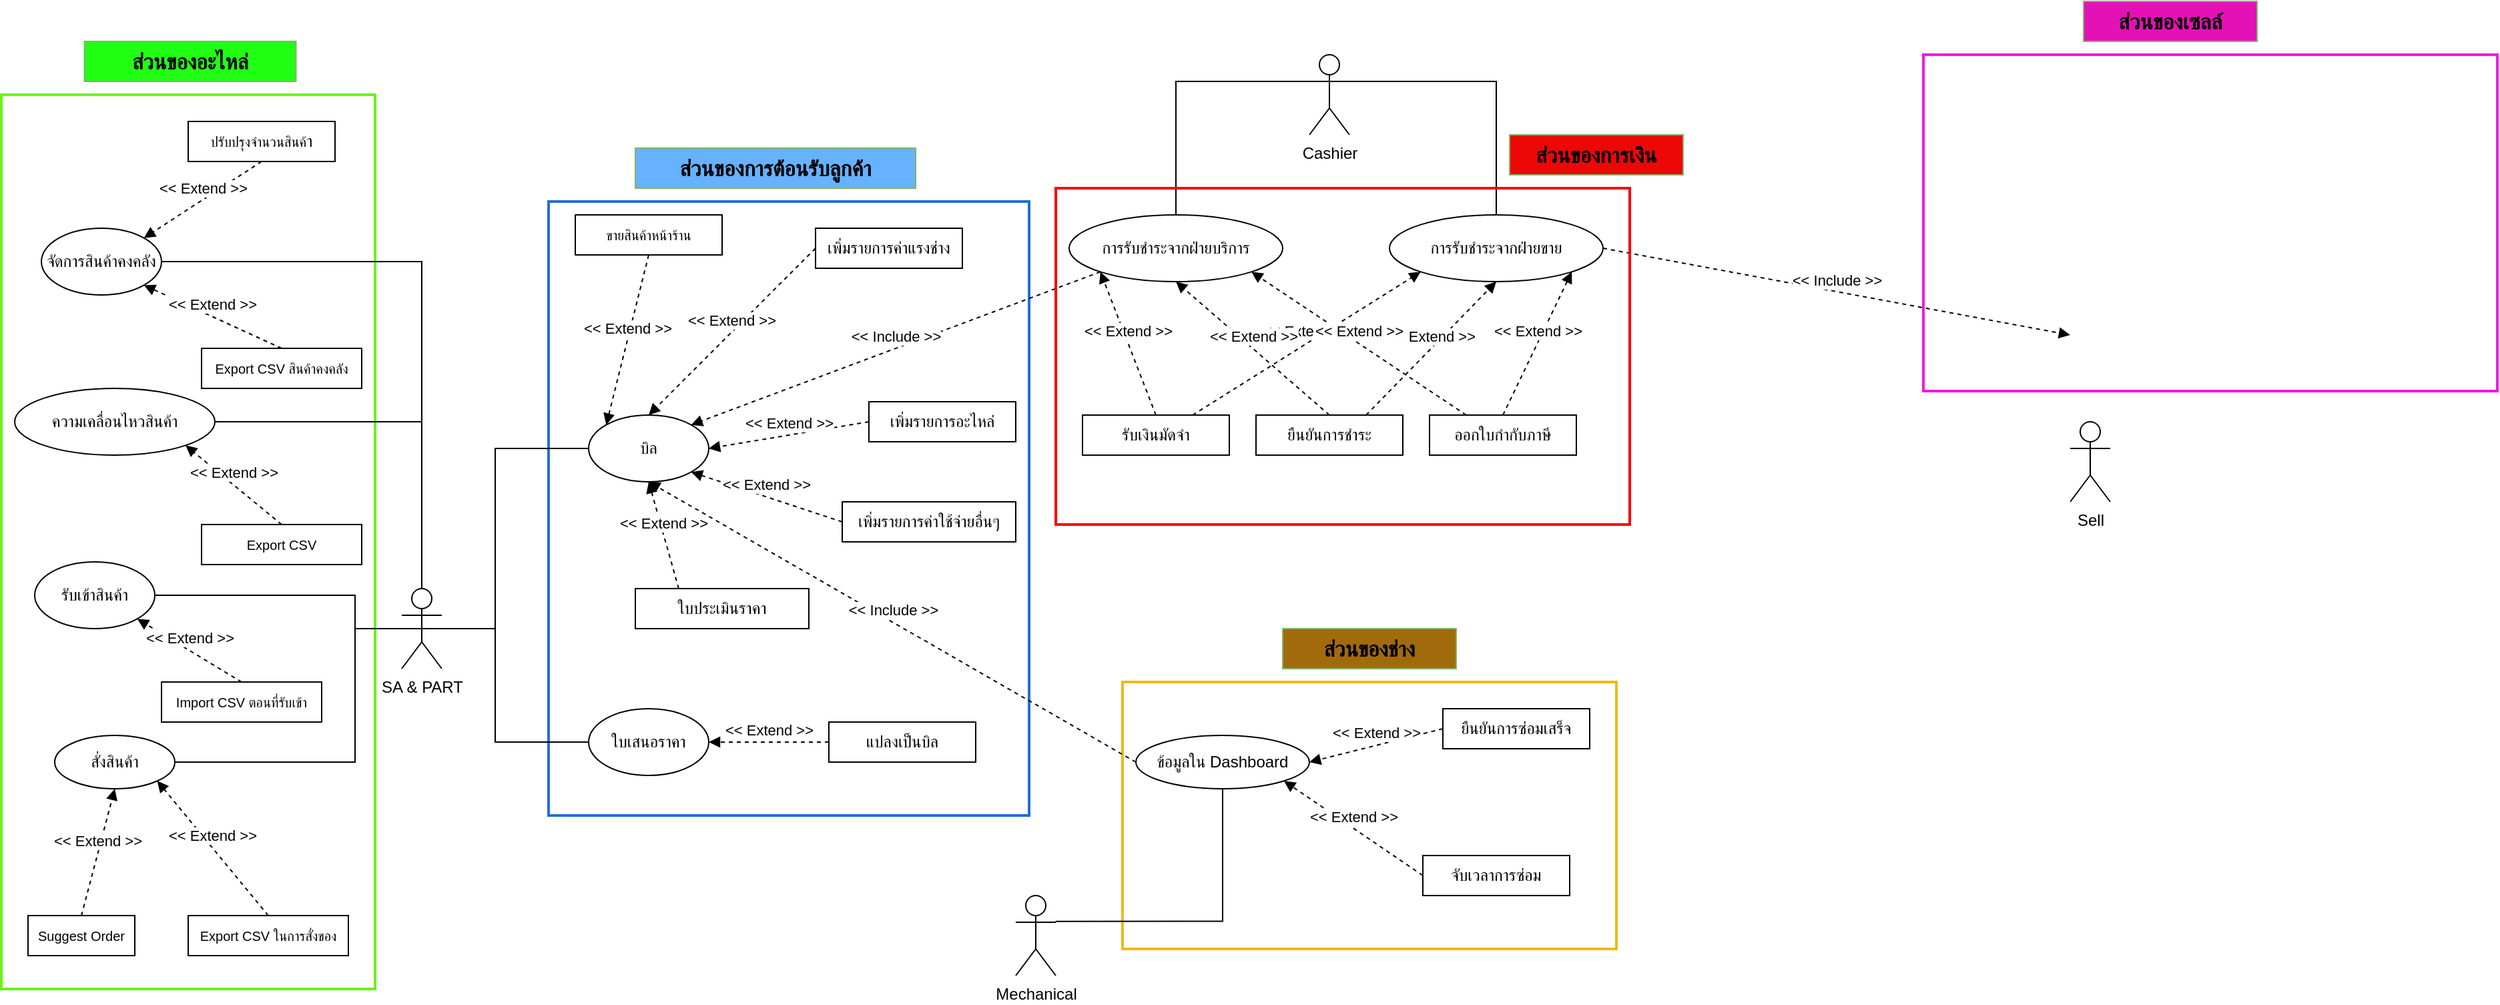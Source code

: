 <mxfile version="24.7.5">
  <diagram name="Page-1" id="e7e014a7-5840-1c2e-5031-d8a46d1fe8dd">
    <mxGraphModel dx="3771" dy="1005" grid="1" gridSize="10" guides="1" tooltips="1" connect="1" arrows="1" fold="1" page="1" pageScale="1" pageWidth="2069" pageHeight="827" background="none" math="0" shadow="0">
      <root>
        <mxCell id="0" />
        <mxCell id="1" parent="0" />
        <mxCell id="v2y8zBzJBD-hspyHK8kY-121" value="" style="whiteSpace=wrap;html=1;fillColor=none;strokeColor=#f2b718;resizeWidth=1;resizeHeight=1;resizable=1;autosize=1;imageHeight=50;strokeWidth=2;" parent="1" vertex="1">
          <mxGeometry x="840" y="560" width="370" height="200" as="geometry" />
        </mxCell>
        <mxCell id="v2y8zBzJBD-hspyHK8kY-118" value="" style="whiteSpace=wrap;html=1;fillColor=none;strokeColor=#6bf21c;resizeWidth=1;resizeHeight=1;resizable=1;autosize=1;imageHeight=50;strokeWidth=2;" parent="1" vertex="1">
          <mxGeometry y="120" width="280" height="670" as="geometry" />
        </mxCell>
        <mxCell id="v2y8zBzJBD-hspyHK8kY-120" value="" style="whiteSpace=wrap;html=1;fillColor=none;strokeColor=#206ed9;resizeWidth=1;resizeHeight=1;resizable=1;autosize=1;imageHeight=50;strokeWidth=2;" parent="1" vertex="1">
          <mxGeometry x="410" y="200" width="360" height="460" as="geometry" />
        </mxCell>
        <mxCell id="v2y8zBzJBD-hspyHK8kY-111" style="edgeStyle=orthogonalEdgeStyle;rounded=0;orthogonalLoop=1;jettySize=auto;html=1;exitX=0.5;exitY=0.5;exitDx=0;exitDy=0;exitPerimeter=0;entryX=1;entryY=0.5;entryDx=0;entryDy=0;endArrow=none;endFill=0;" parent="1" source="v2y8zBzJBD-hspyHK8kY-41" target="v2y8zBzJBD-hspyHK8kY-109" edge="1">
          <mxGeometry relative="1" as="geometry">
            <Array as="points">
              <mxPoint x="315" y="245" />
            </Array>
          </mxGeometry>
        </mxCell>
        <mxCell id="v2y8zBzJBD-hspyHK8kY-41" value="SA &amp;amp; PART" style="shape=umlActor;verticalLabelPosition=bottom;verticalAlign=top;html=1;" parent="1" vertex="1">
          <mxGeometry x="300" y="490" width="30" height="60" as="geometry" />
        </mxCell>
        <mxCell id="v2y8zBzJBD-hspyHK8kY-42" value="Sell" style="shape=umlActor;verticalLabelPosition=bottom;verticalAlign=top;html=1;" parent="1" vertex="1">
          <mxGeometry x="1550" y="365" width="30" height="60" as="geometry" />
        </mxCell>
        <mxCell id="v2y8zBzJBD-hspyHK8kY-44" value="Mechanical" style="shape=umlActor;verticalLabelPosition=bottom;verticalAlign=top;html=1;" parent="1" vertex="1">
          <mxGeometry x="760" y="720" width="30" height="60" as="geometry" />
        </mxCell>
        <mxCell id="v2y8zBzJBD-hspyHK8kY-82" style="edgeStyle=orthogonalEdgeStyle;rounded=0;orthogonalLoop=1;jettySize=auto;html=1;exitX=1;exitY=0.333;exitDx=0;exitDy=0;exitPerimeter=0;endArrow=none;endFill=0;" parent="1" source="v2y8zBzJBD-hspyHK8kY-45" target="v2y8zBzJBD-hspyHK8kY-78" edge="1">
          <mxGeometry relative="1" as="geometry" />
        </mxCell>
        <mxCell id="v2y8zBzJBD-hspyHK8kY-45" value="Cashier" style="shape=umlActor;verticalLabelPosition=bottom;verticalAlign=top;html=1;" parent="1" vertex="1">
          <mxGeometry x="980" y="90" width="30" height="60" as="geometry" />
        </mxCell>
        <mxCell id="v2y8zBzJBD-hspyHK8kY-48" value="ใบเสนอราคา" style="ellipse;whiteSpace=wrap;html=1;" parent="1" vertex="1">
          <mxGeometry x="440" y="580" width="90" height="50" as="geometry" />
        </mxCell>
        <mxCell id="v2y8zBzJBD-hspyHK8kY-49" value="บิล" style="ellipse;whiteSpace=wrap;html=1;" parent="1" vertex="1">
          <mxGeometry x="440" y="360" width="90" height="50" as="geometry" />
        </mxCell>
        <mxCell id="v2y8zBzJBD-hspyHK8kY-53" value="การรับชำระจากฝ่ายบริการ" style="ellipse;whiteSpace=wrap;html=1;" parent="1" vertex="1">
          <mxGeometry x="800" y="210" width="160" height="50" as="geometry" />
        </mxCell>
        <mxCell id="v2y8zBzJBD-hspyHK8kY-55" value="รับเข้าสินค้า" style="ellipse;whiteSpace=wrap;html=1;" parent="1" vertex="1">
          <mxGeometry x="25" y="470" width="90" height="50" as="geometry" />
        </mxCell>
        <mxCell id="v2y8zBzJBD-hspyHK8kY-56" value="สั่งสินค้า" style="ellipse;whiteSpace=wrap;html=1;" parent="1" vertex="1">
          <mxGeometry x="40" y="600" width="90" height="40" as="geometry" />
        </mxCell>
        <mxCell id="v2y8zBzJBD-hspyHK8kY-58" value="ข้อมูลใน Dashboard" style="ellipse;whiteSpace=wrap;html=1;" parent="1" vertex="1">
          <mxGeometry x="850" y="600" width="130" height="40" as="geometry" />
        </mxCell>
        <mxCell id="v2y8zBzJBD-hspyHK8kY-61" style="edgeStyle=orthogonalEdgeStyle;rounded=0;orthogonalLoop=1;jettySize=auto;html=1;exitX=1;exitY=0.5;exitDx=0;exitDy=0;entryX=0.5;entryY=0.5;entryDx=0;entryDy=0;entryPerimeter=0;strokeColor=default;curved=0;endArrow=none;endFill=0;" parent="1" source="v2y8zBzJBD-hspyHK8kY-56" target="v2y8zBzJBD-hspyHK8kY-41" edge="1">
          <mxGeometry relative="1" as="geometry">
            <Array as="points">
              <mxPoint x="265" y="620" />
              <mxPoint x="265" y="520" />
            </Array>
          </mxGeometry>
        </mxCell>
        <mxCell id="v2y8zBzJBD-hspyHK8kY-62" style="edgeStyle=orthogonalEdgeStyle;rounded=0;orthogonalLoop=1;jettySize=auto;html=1;exitX=1;exitY=0.5;exitDx=0;exitDy=0;entryX=0.5;entryY=0.5;entryDx=0;entryDy=0;entryPerimeter=0;endArrow=none;endFill=0;" parent="1" source="v2y8zBzJBD-hspyHK8kY-55" target="v2y8zBzJBD-hspyHK8kY-41" edge="1">
          <mxGeometry relative="1" as="geometry">
            <mxPoint x="390" y="570" as="sourcePoint" />
            <mxPoint x="340" y="490" as="targetPoint" />
            <Array as="points">
              <mxPoint x="265" y="495" />
              <mxPoint x="265" y="520" />
            </Array>
          </mxGeometry>
        </mxCell>
        <mxCell id="v2y8zBzJBD-hspyHK8kY-64" style="edgeStyle=orthogonalEdgeStyle;rounded=0;orthogonalLoop=1;jettySize=auto;html=1;exitX=0;exitY=0.5;exitDx=0;exitDy=0;entryX=0.5;entryY=0.5;entryDx=0;entryDy=0;entryPerimeter=0;endArrow=none;endFill=0;" parent="1" source="v2y8zBzJBD-hspyHK8kY-48" edge="1">
          <mxGeometry relative="1" as="geometry">
            <mxPoint x="560" y="630" as="sourcePoint" />
            <mxPoint x="340" y="520" as="targetPoint" />
            <Array as="points">
              <mxPoint x="370" y="605" />
              <mxPoint x="370" y="520" />
            </Array>
          </mxGeometry>
        </mxCell>
        <mxCell id="v2y8zBzJBD-hspyHK8kY-65" style="edgeStyle=orthogonalEdgeStyle;rounded=0;orthogonalLoop=1;jettySize=auto;html=1;exitX=0;exitY=0.5;exitDx=0;exitDy=0;entryX=0.5;entryY=0.5;entryDx=0;entryDy=0;entryPerimeter=0;endArrow=none;endFill=0;" parent="1" source="v2y8zBzJBD-hspyHK8kY-49" target="v2y8zBzJBD-hspyHK8kY-41" edge="1">
          <mxGeometry relative="1" as="geometry">
            <Array as="points">
              <mxPoint x="370" y="385" />
              <mxPoint x="370" y="520" />
            </Array>
          </mxGeometry>
        </mxCell>
        <mxCell id="v2y8zBzJBD-hspyHK8kY-67" value="แปลงเป็นบิล" style="html=1;whiteSpace=wrap;" parent="1" vertex="1">
          <mxGeometry x="620" y="590" width="110" height="30" as="geometry" />
        </mxCell>
        <mxCell id="v2y8zBzJBD-hspyHK8kY-68" value="เพิ่มรายการค่าแรงช่าง" style="html=1;whiteSpace=wrap;" parent="1" vertex="1">
          <mxGeometry x="610" y="220" width="110" height="30" as="geometry" />
        </mxCell>
        <mxCell id="v2y8zBzJBD-hspyHK8kY-69" value="เพิ่มรายการอะไหล่" style="html=1;whiteSpace=wrap;" parent="1" vertex="1">
          <mxGeometry x="650" y="350" width="110" height="30" as="geometry" />
        </mxCell>
        <mxCell id="v2y8zBzJBD-hspyHK8kY-70" value="เพิ่มรายการค่าใช้จ่ายอื่นๆ" style="html=1;whiteSpace=wrap;" parent="1" vertex="1">
          <mxGeometry x="630" y="425" width="130" height="30" as="geometry" />
        </mxCell>
        <mxCell id="v2y8zBzJBD-hspyHK8kY-78" value="การรับชำระจากฝ่ายขาย" style="ellipse;whiteSpace=wrap;html=1;" parent="1" vertex="1">
          <mxGeometry x="1040" y="210" width="160" height="50" as="geometry" />
        </mxCell>
        <mxCell id="v2y8zBzJBD-hspyHK8kY-80" style="edgeStyle=orthogonalEdgeStyle;rounded=0;orthogonalLoop=1;jettySize=auto;html=1;exitX=0.5;exitY=0;exitDx=0;exitDy=0;entryX=0;entryY=0.333;entryDx=0;entryDy=0;entryPerimeter=0;endArrow=none;endFill=0;" parent="1" source="v2y8zBzJBD-hspyHK8kY-53" target="v2y8zBzJBD-hspyHK8kY-45" edge="1">
          <mxGeometry relative="1" as="geometry" />
        </mxCell>
        <mxCell id="v2y8zBzJBD-hspyHK8kY-91" value="&amp;lt;&amp;lt; Extend &amp;gt;&amp;gt;" style="html=1;verticalAlign=bottom;endArrow=block;curved=0;rounded=0;dashed=1;entryX=1;entryY=0.5;entryDx=0;entryDy=0;exitX=0;exitY=0.5;exitDx=0;exitDy=0;" parent="1" source="v2y8zBzJBD-hspyHK8kY-101" target="v2y8zBzJBD-hspyHK8kY-58" edge="1">
          <mxGeometry width="80" relative="1" as="geometry">
            <mxPoint x="900" y="400" as="sourcePoint" />
            <mxPoint x="980" y="400" as="targetPoint" />
          </mxGeometry>
        </mxCell>
        <mxCell id="v2y8zBzJBD-hspyHK8kY-92" value="&amp;lt;&amp;lt; Extend &amp;gt;&amp;gt;" style="html=1;verticalAlign=bottom;endArrow=block;curved=0;rounded=0;dashed=1;entryX=1;entryY=0.5;entryDx=0;entryDy=0;exitX=0;exitY=0.5;exitDx=0;exitDy=0;" parent="1" source="v2y8zBzJBD-hspyHK8kY-67" target="v2y8zBzJBD-hspyHK8kY-48" edge="1">
          <mxGeometry width="80" relative="1" as="geometry">
            <mxPoint x="540" y="635" as="sourcePoint" />
            <mxPoint x="620" y="635" as="targetPoint" />
          </mxGeometry>
        </mxCell>
        <mxCell id="v2y8zBzJBD-hspyHK8kY-93" value="&amp;lt;&amp;lt; Extend &amp;gt;&amp;gt;" style="html=1;verticalAlign=bottom;endArrow=block;curved=0;rounded=0;dashed=1;entryX=1;entryY=1;entryDx=0;entryDy=0;exitX=0;exitY=0.5;exitDx=0;exitDy=0;" parent="1" source="v2y8zBzJBD-hspyHK8kY-70" target="v2y8zBzJBD-hspyHK8kY-49" edge="1">
          <mxGeometry width="80" relative="1" as="geometry">
            <mxPoint x="540" y="464.31" as="sourcePoint" />
            <mxPoint x="620" y="464.31" as="targetPoint" />
          </mxGeometry>
        </mxCell>
        <mxCell id="v2y8zBzJBD-hspyHK8kY-94" value="&amp;lt;&amp;lt; Extend &amp;gt;&amp;gt;" style="html=1;verticalAlign=bottom;endArrow=block;curved=0;rounded=0;dashed=1;entryX=1;entryY=0.5;entryDx=0;entryDy=0;exitX=0;exitY=0.5;exitDx=0;exitDy=0;" parent="1" source="v2y8zBzJBD-hspyHK8kY-69" target="v2y8zBzJBD-hspyHK8kY-49" edge="1">
          <mxGeometry width="80" relative="1" as="geometry">
            <mxPoint x="550" y="400" as="sourcePoint" />
            <mxPoint x="630" y="400" as="targetPoint" />
          </mxGeometry>
        </mxCell>
        <mxCell id="v2y8zBzJBD-hspyHK8kY-95" value="&amp;lt;&amp;lt; Extend &amp;gt;&amp;gt;" style="html=1;verticalAlign=bottom;endArrow=block;curved=0;rounded=0;dashed=1;entryX=0.5;entryY=0;entryDx=0;entryDy=0;exitX=0;exitY=0.5;exitDx=0;exitDy=0;" parent="1" source="v2y8zBzJBD-hspyHK8kY-68" target="v2y8zBzJBD-hspyHK8kY-49" edge="1">
          <mxGeometry width="80" relative="1" as="geometry">
            <mxPoint x="410.0" y="240" as="sourcePoint" />
            <mxPoint x="490.0" y="240" as="targetPoint" />
          </mxGeometry>
        </mxCell>
        <mxCell id="v2y8zBzJBD-hspyHK8kY-97" value="&amp;lt;&amp;lt; Include &amp;gt;&amp;gt;" style="html=1;verticalAlign=bottom;endArrow=block;curved=0;rounded=0;dashed=1;exitX=1;exitY=0.5;exitDx=0;exitDy=0;" parent="1" source="v2y8zBzJBD-hspyHK8kY-78" edge="1">
          <mxGeometry width="80" relative="1" as="geometry">
            <mxPoint x="1250" y="300" as="sourcePoint" />
            <mxPoint x="1550" y="300" as="targetPoint" />
            <mxPoint as="offset" />
          </mxGeometry>
        </mxCell>
        <mxCell id="v2y8zBzJBD-hspyHK8kY-98" value="&amp;lt;&amp;lt; Include &amp;gt;&amp;gt;" style="html=1;verticalAlign=bottom;endArrow=block;curved=0;rounded=0;dashed=1;entryX=1;entryY=0;entryDx=0;entryDy=0;exitX=0;exitY=1;exitDx=0;exitDy=0;" parent="1" source="v2y8zBzJBD-hspyHK8kY-53" target="v2y8zBzJBD-hspyHK8kY-49" edge="1">
          <mxGeometry width="80" relative="1" as="geometry">
            <mxPoint x="660" y="180" as="sourcePoint" />
            <mxPoint x="740" y="180" as="targetPoint" />
            <mxPoint as="offset" />
          </mxGeometry>
        </mxCell>
        <mxCell id="v2y8zBzJBD-hspyHK8kY-99" value="&amp;lt;&amp;lt; Include &amp;gt;&amp;gt;" style="html=1;verticalAlign=bottom;endArrow=block;curved=0;rounded=0;dashed=1;entryX=0.5;entryY=1;entryDx=0;entryDy=0;exitX=0;exitY=0.5;exitDx=0;exitDy=0;" parent="1" source="v2y8zBzJBD-hspyHK8kY-58" target="v2y8zBzJBD-hspyHK8kY-49" edge="1">
          <mxGeometry width="80" relative="1" as="geometry">
            <mxPoint x="956" y="450" as="sourcePoint" />
            <mxPoint x="650" y="564" as="targetPoint" />
            <mxPoint as="offset" />
          </mxGeometry>
        </mxCell>
        <mxCell id="v2y8zBzJBD-hspyHK8kY-100" style="edgeStyle=orthogonalEdgeStyle;rounded=0;orthogonalLoop=1;jettySize=auto;html=1;exitX=0.995;exitY=0.322;exitDx=0;exitDy=0;entryX=0.5;entryY=1;entryDx=0;entryDy=0;endArrow=none;endFill=0;exitPerimeter=0;" parent="1" source="v2y8zBzJBD-hspyHK8kY-44" target="v2y8zBzJBD-hspyHK8kY-58" edge="1">
          <mxGeometry relative="1" as="geometry">
            <mxPoint x="915" y="732.48" as="sourcePoint" />
            <mxPoint x="740" y="477.48" as="targetPoint" />
            <Array as="points">
              <mxPoint x="915" y="739" />
            </Array>
          </mxGeometry>
        </mxCell>
        <mxCell id="v2y8zBzJBD-hspyHK8kY-101" value="ยืนยันการซ่อมเสร็จ" style="html=1;whiteSpace=wrap;" parent="1" vertex="1">
          <mxGeometry x="1080" y="580" width="110" height="30" as="geometry" />
        </mxCell>
        <mxCell id="v2y8zBzJBD-hspyHK8kY-102" value="จับเวลาการซ่อม" style="html=1;whiteSpace=wrap;" parent="1" vertex="1">
          <mxGeometry x="1065" y="690" width="110" height="30" as="geometry" />
        </mxCell>
        <mxCell id="v2y8zBzJBD-hspyHK8kY-103" value="&amp;lt;&amp;lt; Extend &amp;gt;&amp;gt;" style="html=1;verticalAlign=bottom;endArrow=block;curved=0;rounded=0;dashed=1;entryX=1;entryY=1;entryDx=0;entryDy=0;exitX=0;exitY=0.5;exitDx=0;exitDy=0;" parent="1" source="v2y8zBzJBD-hspyHK8kY-102" target="v2y8zBzJBD-hspyHK8kY-58" edge="1">
          <mxGeometry width="80" relative="1" as="geometry">
            <mxPoint x="1065" y="739.66" as="sourcePoint" />
            <mxPoint x="1145" y="739.66" as="targetPoint" />
          </mxGeometry>
        </mxCell>
        <mxCell id="v2y8zBzJBD-hspyHK8kY-104" value="ออกใบกำกับภาษี" style="html=1;whiteSpace=wrap;" parent="1" vertex="1">
          <mxGeometry x="1070" y="360" width="110" height="30" as="geometry" />
        </mxCell>
        <mxCell id="v2y8zBzJBD-hspyHK8kY-105" value="ยืนยันการชำระ" style="html=1;whiteSpace=wrap;" parent="1" vertex="1">
          <mxGeometry x="940" y="360" width="110" height="30" as="geometry" />
        </mxCell>
        <mxCell id="v2y8zBzJBD-hspyHK8kY-106" value="รับเงินมัดจำ" style="html=1;whiteSpace=wrap;" parent="1" vertex="1">
          <mxGeometry x="810" y="360" width="110" height="30" as="geometry" />
        </mxCell>
        <mxCell id="v2y8zBzJBD-hspyHK8kY-107" value="ใบประเมินราคา" style="html=1;whiteSpace=wrap;" parent="1" vertex="1">
          <mxGeometry x="475" y="490" width="130" height="30" as="geometry" />
        </mxCell>
        <mxCell id="v2y8zBzJBD-hspyHK8kY-108" value="&amp;lt;&amp;lt; Extend &amp;gt;&amp;gt;" style="html=1;verticalAlign=bottom;endArrow=block;curved=0;rounded=0;dashed=1;entryX=0.5;entryY=1;entryDx=0;entryDy=0;exitX=0.25;exitY=0;exitDx=0;exitDy=0;" parent="1" source="v2y8zBzJBD-hspyHK8kY-107" target="v2y8zBzJBD-hspyHK8kY-49" edge="1">
          <mxGeometry width="80" relative="1" as="geometry">
            <mxPoint x="503" y="490" as="sourcePoint" />
            <mxPoint x="390" y="453" as="targetPoint" />
          </mxGeometry>
        </mxCell>
        <mxCell id="v2y8zBzJBD-hspyHK8kY-109" value="จัดการสินค้าคงคลัง" style="ellipse;whiteSpace=wrap;html=1;" parent="1" vertex="1">
          <mxGeometry x="30" y="220" width="90" height="50" as="geometry" />
        </mxCell>
        <mxCell id="v2y8zBzJBD-hspyHK8kY-112" value="&amp;lt;&amp;lt; Extend &amp;gt;&amp;gt;" style="html=1;verticalAlign=bottom;endArrow=block;curved=0;rounded=0;dashed=1;entryX=0;entryY=1;entryDx=0;entryDy=0;exitX=0.5;exitY=0;exitDx=0;exitDy=0;" parent="1" source="v2y8zBzJBD-hspyHK8kY-106" target="v2y8zBzJBD-hspyHK8kY-53" edge="1">
          <mxGeometry width="80" relative="1" as="geometry">
            <mxPoint x="940" y="310" as="sourcePoint" />
            <mxPoint x="1020" y="310" as="targetPoint" />
          </mxGeometry>
        </mxCell>
        <mxCell id="v2y8zBzJBD-hspyHK8kY-113" value="&amp;lt;&amp;lt; Extend &amp;gt;&amp;gt;" style="html=1;verticalAlign=bottom;endArrow=block;curved=0;rounded=0;dashed=1;entryX=0;entryY=1;entryDx=0;entryDy=0;exitX=0.75;exitY=0;exitDx=0;exitDy=0;" parent="1" source="v2y8zBzJBD-hspyHK8kY-106" target="v2y8zBzJBD-hspyHK8kY-78" edge="1">
          <mxGeometry width="80" relative="1" as="geometry">
            <mxPoint x="990" y="504.58" as="sourcePoint" />
            <mxPoint x="1070" y="504.58" as="targetPoint" />
          </mxGeometry>
        </mxCell>
        <mxCell id="v2y8zBzJBD-hspyHK8kY-114" value="&amp;lt;&amp;lt; Extend &amp;gt;&amp;gt;" style="html=1;verticalAlign=bottom;endArrow=block;curved=0;rounded=0;dashed=1;entryX=0.5;entryY=1;entryDx=0;entryDy=0;exitX=0.75;exitY=0;exitDx=0;exitDy=0;" parent="1" source="v2y8zBzJBD-hspyHK8kY-105" target="v2y8zBzJBD-hspyHK8kY-78" edge="1">
          <mxGeometry width="80" relative="1" as="geometry">
            <mxPoint x="1080" y="470" as="sourcePoint" />
            <mxPoint x="1160" y="470" as="targetPoint" />
            <mxPoint as="offset" />
          </mxGeometry>
        </mxCell>
        <mxCell id="v2y8zBzJBD-hspyHK8kY-115" value="&amp;lt;&amp;lt; Extend &amp;gt;&amp;gt;" style="html=1;verticalAlign=bottom;endArrow=block;curved=0;rounded=0;dashed=1;entryX=1;entryY=1;entryDx=0;entryDy=0;exitX=0.25;exitY=0;exitDx=0;exitDy=0;" parent="1" source="v2y8zBzJBD-hspyHK8kY-104" target="v2y8zBzJBD-hspyHK8kY-53" edge="1">
          <mxGeometry width="80" relative="1" as="geometry">
            <mxPoint x="1210" y="330" as="sourcePoint" />
            <mxPoint x="1290" y="330" as="targetPoint" />
          </mxGeometry>
        </mxCell>
        <mxCell id="v2y8zBzJBD-hspyHK8kY-116" value="&amp;lt;&amp;lt; Extend &amp;gt;&amp;gt;" style="html=1;verticalAlign=bottom;endArrow=block;curved=0;rounded=0;dashed=1;entryX=0.5;entryY=1;entryDx=0;entryDy=0;exitX=0.5;exitY=0;exitDx=0;exitDy=0;" parent="1" source="v2y8zBzJBD-hspyHK8kY-105" target="v2y8zBzJBD-hspyHK8kY-53" edge="1">
          <mxGeometry width="80" relative="1" as="geometry">
            <mxPoint x="1120" y="300" as="sourcePoint" />
            <mxPoint x="1200" y="300" as="targetPoint" />
          </mxGeometry>
        </mxCell>
        <mxCell id="v2y8zBzJBD-hspyHK8kY-117" value="&amp;lt;&amp;lt; Extend &amp;gt;&amp;gt;" style="html=1;verticalAlign=bottom;endArrow=block;curved=0;rounded=0;dashed=1;entryX=1;entryY=1;entryDx=0;entryDy=0;exitX=0.5;exitY=0;exitDx=0;exitDy=0;" parent="1" source="v2y8zBzJBD-hspyHK8kY-104" target="v2y8zBzJBD-hspyHK8kY-78" edge="1">
          <mxGeometry width="80" relative="1" as="geometry">
            <mxPoint x="1220" y="455" as="sourcePoint" />
            <mxPoint x="1300" y="455" as="targetPoint" />
          </mxGeometry>
        </mxCell>
        <mxCell id="v2y8zBzJBD-hspyHK8kY-122" value="" style="whiteSpace=wrap;html=1;fillColor=none;strokeColor=#ff0000;resizeWidth=1;resizeHeight=1;resizable=1;autosize=1;imageHeight=50;strokeWidth=2;" parent="1" vertex="1">
          <mxGeometry x="790" y="190" width="430" height="252" as="geometry" />
        </mxCell>
        <mxCell id="v2y8zBzJBD-hspyHK8kY-123" value="" style="whiteSpace=wrap;html=1;fillColor=none;strokeColor=#f218df;resizeWidth=1;resizeHeight=1;resizable=1;autosize=1;imageHeight=50;strokeWidth=2;" parent="1" vertex="1">
          <mxGeometry x="1440" y="90" width="430" height="252" as="geometry" />
        </mxCell>
        <mxCell id="2uXkQVYticKOGVU4LnzR-1" value="&lt;font style=&quot;font-size: 10px;&quot;&gt;ปรับปรุงจำนวนสินค้&lt;/font&gt;า" style="html=1;whiteSpace=wrap;" vertex="1" parent="1">
          <mxGeometry x="140" y="140" width="110" height="30" as="geometry" />
        </mxCell>
        <mxCell id="2uXkQVYticKOGVU4LnzR-2" value="&lt;span style=&quot;font-size: 10px;&quot;&gt;Import CSV ตอนที่รับเข้า&lt;/span&gt;" style="html=1;whiteSpace=wrap;" vertex="1" parent="1">
          <mxGeometry x="120" y="560" width="120" height="30" as="geometry" />
        </mxCell>
        <mxCell id="2uXkQVYticKOGVU4LnzR-3" value="&lt;span style=&quot;font-size: 10px;&quot;&gt;Export CSV ในการสั่งของ&lt;/span&gt;" style="html=1;whiteSpace=wrap;" vertex="1" parent="1">
          <mxGeometry x="140" y="735" width="120" height="30" as="geometry" />
        </mxCell>
        <mxCell id="2uXkQVYticKOGVU4LnzR-4" value="&lt;span style=&quot;font-size: 10px;&quot;&gt;Suggest Order&lt;/span&gt;" style="html=1;whiteSpace=wrap;" vertex="1" parent="1">
          <mxGeometry x="20" y="735" width="80" height="30" as="geometry" />
        </mxCell>
        <mxCell id="2uXkQVYticKOGVU4LnzR-5" value="&amp;lt;&amp;lt; Extend &amp;gt;&amp;gt;" style="html=1;verticalAlign=bottom;endArrow=block;curved=0;rounded=0;dashed=1;entryX=1;entryY=1;entryDx=0;entryDy=0;exitX=0.5;exitY=0;exitDx=0;exitDy=0;" edge="1" parent="1" source="2uXkQVYticKOGVU4LnzR-3" target="v2y8zBzJBD-hspyHK8kY-56">
          <mxGeometry width="80" relative="1" as="geometry">
            <mxPoint x="240" y="650" as="sourcePoint" />
            <mxPoint x="150" y="650" as="targetPoint" />
          </mxGeometry>
        </mxCell>
        <mxCell id="2uXkQVYticKOGVU4LnzR-6" value="&amp;lt;&amp;lt; Extend &amp;gt;&amp;gt;" style="html=1;verticalAlign=bottom;endArrow=block;curved=0;rounded=0;dashed=1;entryX=0.5;entryY=1;entryDx=0;entryDy=0;exitX=0.5;exitY=0;exitDx=0;exitDy=0;" edge="1" parent="1" source="2uXkQVYticKOGVU4LnzR-4" target="v2y8zBzJBD-hspyHK8kY-56">
          <mxGeometry width="80" relative="1" as="geometry">
            <mxPoint x="390" y="730" as="sourcePoint" />
            <mxPoint x="300" y="730" as="targetPoint" />
          </mxGeometry>
        </mxCell>
        <mxCell id="2uXkQVYticKOGVU4LnzR-7" value="&amp;lt;&amp;lt; Extend &amp;gt;&amp;gt;" style="html=1;verticalAlign=bottom;endArrow=block;curved=0;rounded=0;dashed=1;entryX=1;entryY=1;entryDx=0;entryDy=0;exitX=0.5;exitY=0;exitDx=0;exitDy=0;" edge="1" parent="1" source="2uXkQVYticKOGVU4LnzR-2" target="v2y8zBzJBD-hspyHK8kY-55">
          <mxGeometry width="80" relative="1" as="geometry">
            <mxPoint x="223" y="481" as="sourcePoint" />
            <mxPoint x="140" y="380" as="targetPoint" />
          </mxGeometry>
        </mxCell>
        <mxCell id="2uXkQVYticKOGVU4LnzR-8" value="ความเคลื่อนไหวสินค้า" style="ellipse;whiteSpace=wrap;html=1;" vertex="1" parent="1">
          <mxGeometry x="10" y="340" width="150" height="50" as="geometry" />
        </mxCell>
        <mxCell id="2uXkQVYticKOGVU4LnzR-9" value="" style="endArrow=none;html=1;rounded=0;entryX=1;entryY=0.5;entryDx=0;entryDy=0;exitX=0.5;exitY=0;exitDx=0;exitDy=0;exitPerimeter=0;" edge="1" parent="1" source="v2y8zBzJBD-hspyHK8kY-41" target="2uXkQVYticKOGVU4LnzR-8">
          <mxGeometry width="50" height="50" relative="1" as="geometry">
            <mxPoint x="220" y="420" as="sourcePoint" />
            <mxPoint x="270" y="370" as="targetPoint" />
            <Array as="points">
              <mxPoint x="315" y="365" />
            </Array>
          </mxGeometry>
        </mxCell>
        <mxCell id="2uXkQVYticKOGVU4LnzR-10" value="&amp;lt;&amp;lt; Extend &amp;gt;&amp;gt;" style="html=1;verticalAlign=bottom;endArrow=block;curved=0;rounded=0;dashed=1;entryX=1;entryY=0;entryDx=0;entryDy=0;exitX=0.5;exitY=1;exitDx=0;exitDy=0;" edge="1" parent="1" source="2uXkQVYticKOGVU4LnzR-1" target="v2y8zBzJBD-hspyHK8kY-109">
          <mxGeometry width="80" relative="1" as="geometry">
            <mxPoint x="223" y="327" as="sourcePoint" />
            <mxPoint x="145" y="280" as="targetPoint" />
          </mxGeometry>
        </mxCell>
        <mxCell id="2uXkQVYticKOGVU4LnzR-11" value="&lt;b&gt;&lt;font style=&quot;font-size: 16px;&quot;&gt;ส่วนของอะไหล่&lt;/font&gt;&lt;/b&gt;" style="text;html=1;align=center;verticalAlign=middle;whiteSpace=wrap;rounded=0;fillColor=#20ff14;strokeColor=#82b366;" vertex="1" parent="1">
          <mxGeometry x="62.25" y="80" width="158.5" height="30" as="geometry" />
        </mxCell>
        <mxCell id="2uXkQVYticKOGVU4LnzR-12" value="&lt;span style=&quot;font-size: 10px;&quot;&gt;ขายสินค้าหน้าร้าน&lt;/span&gt;" style="html=1;whiteSpace=wrap;" vertex="1" parent="1">
          <mxGeometry x="430" y="210" width="110" height="30" as="geometry" />
        </mxCell>
        <mxCell id="2uXkQVYticKOGVU4LnzR-13" value="&amp;lt;&amp;lt; Extend &amp;gt;&amp;gt;" style="html=1;verticalAlign=bottom;endArrow=block;curved=0;rounded=0;dashed=1;entryX=0;entryY=0;entryDx=0;entryDy=0;exitX=0.5;exitY=1;exitDx=0;exitDy=0;" edge="1" parent="1" source="2uXkQVYticKOGVU4LnzR-12" target="v2y8zBzJBD-hspyHK8kY-49">
          <mxGeometry width="80" relative="1" as="geometry">
            <mxPoint x="475" y="250" as="sourcePoint" />
            <mxPoint x="350" y="375" as="targetPoint" />
          </mxGeometry>
        </mxCell>
        <mxCell id="2uXkQVYticKOGVU4LnzR-14" value="&lt;b&gt;&lt;font style=&quot;font-size: 16px;&quot;&gt;ส่วนของการต้อนรับลูกค้า&lt;/font&gt;&lt;/b&gt;" style="text;html=1;align=center;verticalAlign=middle;whiteSpace=wrap;rounded=0;fillColor=#66B2FF;strokeColor=#82b366;" vertex="1" parent="1">
          <mxGeometry x="475" y="160" width="210" height="30" as="geometry" />
        </mxCell>
        <mxCell id="2uXkQVYticKOGVU4LnzR-15" value="&lt;span style=&quot;font-size: 16px;&quot;&gt;&lt;b&gt;ส่วนของช่าง&lt;/b&gt;&lt;/span&gt;" style="text;html=1;align=center;verticalAlign=middle;whiteSpace=wrap;rounded=0;fillColor=#a16b0c;strokeColor=#82b366;" vertex="1" parent="1">
          <mxGeometry x="960" y="520" width="130" height="30" as="geometry" />
        </mxCell>
        <mxCell id="2uXkQVYticKOGVU4LnzR-16" value="&lt;span style=&quot;font-size: 16px;&quot;&gt;&lt;b&gt;ส่วนของเซลล์&lt;/b&gt;&lt;/span&gt;" style="text;html=1;align=center;verticalAlign=middle;whiteSpace=wrap;rounded=0;fillColor=#e411b6;strokeColor=#82b366;" vertex="1" parent="1">
          <mxGeometry x="1560" y="50" width="130" height="30" as="geometry" />
        </mxCell>
        <mxCell id="2uXkQVYticKOGVU4LnzR-17" value="&lt;span style=&quot;font-size: 16px;&quot;&gt;&lt;b&gt;ส่วนของการเงิน&lt;/b&gt;&lt;/span&gt;" style="text;html=1;align=center;verticalAlign=middle;whiteSpace=wrap;rounded=0;fillColor=#ed0707;strokeColor=#82b366;" vertex="1" parent="1">
          <mxGeometry x="1130" y="150" width="130" height="30" as="geometry" />
        </mxCell>
        <mxCell id="2uXkQVYticKOGVU4LnzR-19" value="&lt;span style=&quot;font-size: 10px;&quot;&gt;Export CSV&lt;/span&gt;" style="html=1;whiteSpace=wrap;" vertex="1" parent="1">
          <mxGeometry x="150" y="442" width="120" height="30" as="geometry" />
        </mxCell>
        <mxCell id="2uXkQVYticKOGVU4LnzR-20" value="&amp;lt;&amp;lt; Extend &amp;gt;&amp;gt;" style="html=1;verticalAlign=bottom;endArrow=block;curved=0;rounded=0;dashed=1;entryX=1;entryY=1;entryDx=0;entryDy=0;exitX=0.5;exitY=0;exitDx=0;exitDy=0;" edge="1" parent="1" source="2uXkQVYticKOGVU4LnzR-19" target="2uXkQVYticKOGVU4LnzR-8">
          <mxGeometry width="80" relative="1" as="geometry">
            <mxPoint x="270" y="481" as="sourcePoint" />
            <mxPoint x="187" y="380" as="targetPoint" />
          </mxGeometry>
        </mxCell>
        <mxCell id="2uXkQVYticKOGVU4LnzR-21" value="&lt;span style=&quot;font-size: 10px;&quot;&gt;Export CSV สินค้าคงคลัง&lt;/span&gt;" style="html=1;whiteSpace=wrap;" vertex="1" parent="1">
          <mxGeometry x="150" y="310" width="120" height="30" as="geometry" />
        </mxCell>
        <mxCell id="2uXkQVYticKOGVU4LnzR-22" value="&amp;lt;&amp;lt; Extend &amp;gt;&amp;gt;" style="html=1;verticalAlign=bottom;endArrow=block;curved=0;rounded=0;dashed=1;entryX=1;entryY=1;entryDx=0;entryDy=0;exitX=0.5;exitY=0;exitDx=0;exitDy=0;" edge="1" parent="1" source="2uXkQVYticKOGVU4LnzR-21" target="v2y8zBzJBD-hspyHK8kY-109">
          <mxGeometry width="80" relative="1" as="geometry">
            <mxPoint x="216" y="309" as="sourcePoint" />
            <mxPoint x="144" y="250" as="targetPoint" />
          </mxGeometry>
        </mxCell>
      </root>
    </mxGraphModel>
  </diagram>
</mxfile>
